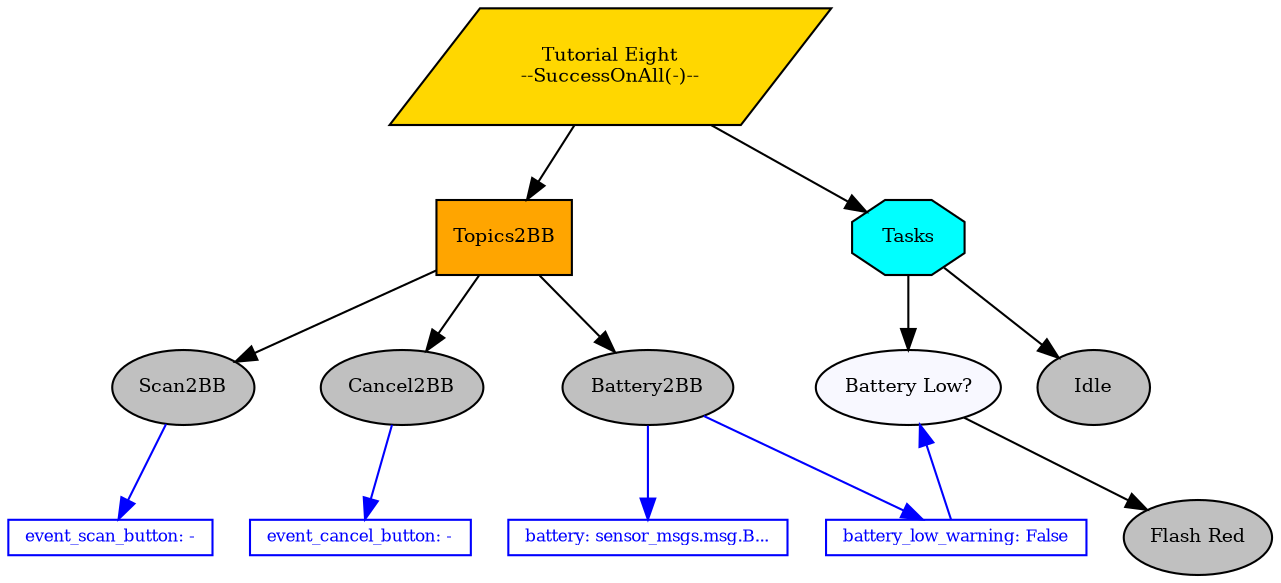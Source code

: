 digraph pastafarianism {
graph [fontname="times-roman"];
node [fontname="times-roman"];
edge [fontname="times-roman"];
"Tutorial Eight" [label="Tutorial Eight\n--SuccessOnAll(-)--", shape=parallelogram, style=filled, fillcolor=gold, fontsize=9, fontcolor=black];
Topics2BB [label=Topics2BB, shape=box, style=filled, fillcolor=orange, fontsize=9, fontcolor=black];
"Tutorial Eight" -> Topics2BB;
Scan2BB [label=Scan2BB, shape=ellipse, style=filled, fillcolor=gray, fontsize=9, fontcolor=black];
Topics2BB -> Scan2BB;
Cancel2BB [label=Cancel2BB, shape=ellipse, style=filled, fillcolor=gray, fontsize=9, fontcolor=black];
Topics2BB -> Cancel2BB;
Battery2BB [label=Battery2BB, shape=ellipse, style=filled, fillcolor=gray, fontsize=9, fontcolor=black];
Topics2BB -> Battery2BB;
subgraph  {
label=children_of_Topics2BB;
rank=same;
Scan2BB [label=Scan2BB, shape=ellipse, style=filled, fillcolor=gray, fontsize=9, fontcolor=black];
Cancel2BB [label=Cancel2BB, shape=ellipse, style=filled, fillcolor=gray, fontsize=9, fontcolor=black];
Battery2BB [label=Battery2BB, shape=ellipse, style=filled, fillcolor=gray, fontsize=9, fontcolor=black];
}

Tasks [label=Tasks, shape=octagon, style=filled, fillcolor=cyan, fontsize=9, fontcolor=black];
"Tutorial Eight" -> Tasks;
"Battery Low?" [label="Battery Low?", shape=ellipse, style=filled, fillcolor=ghostwhite, fontsize=9, fontcolor=black];
Tasks -> "Battery Low?";
"Flash Red" [label="Flash Red", shape=ellipse, style=filled, fillcolor=gray, fontsize=9, fontcolor=black];
"Battery Low?" -> "Flash Red";
Idle [label=Idle, shape=ellipse, style=filled, fillcolor=gray, fontsize=9, fontcolor=black];
Tasks -> Idle;
subgraph  {
label=children_of_Tasks;
rank=same;
"Battery Low?" [label="Battery Low?", shape=ellipse, style=filled, fillcolor=ghostwhite, fontsize=9, fontcolor=black];
Idle [label=Idle, shape=ellipse, style=filled, fillcolor=gray, fontsize=9, fontcolor=black];
}

subgraph  {
label="children_of_Tutorial Eight";
rank=same;
Topics2BB [label=Topics2BB, shape=box, style=filled, fillcolor=orange, fontsize=9, fontcolor=black];
Tasks [label=Tasks, shape=octagon, style=filled, fillcolor=cyan, fontsize=9, fontcolor=black];
}

event_scan_button [label="event_scan_button: -", shape=box, style=filled, color=blue, fillcolor=white, fontsize=8, fontcolor=blue, width=0, height=0, fixedsize=False];
Scan2BB -> event_scan_button  [color=blue, constraint=True];
event_cancel_button [label="event_cancel_button: -", shape=box, style=filled, color=blue, fillcolor=white, fontsize=8, fontcolor=blue, width=0, height=0, fixedsize=False];
Cancel2BB -> event_cancel_button  [color=blue, constraint=True];
battery [label="battery: sensor_msgs.msg.B...", shape=box, style=filled, color=blue, fillcolor=white, fontsize=8, fontcolor=blue, width=0, height=0, fixedsize=False];
Battery2BB -> battery  [color=blue, constraint=True];
battery_low_warning [label="battery_low_warning: False", shape=box, style=filled, color=blue, fillcolor=white, fontsize=8, fontcolor=blue, width=0, height=0, fixedsize=False];
battery_low_warning -> "Battery Low?"  [color=blue, constraint=False];
Battery2BB -> battery_low_warning  [color=blue, constraint=True];
}
